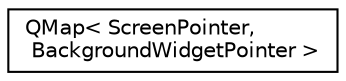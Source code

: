 digraph "类继承关系图"
{
  edge [fontname="Helvetica",fontsize="10",labelfontname="Helvetica",labelfontsize="10"];
  node [fontname="Helvetica",fontsize="10",shape=record];
  rankdir="LR";
  Node0 [label="QMap\< ScreenPointer,\l BackgroundWidgetPointer \>",height=0.2,width=0.4,color="black", fillcolor="white", style="filled",URL="$class_q_map.html"];
}
